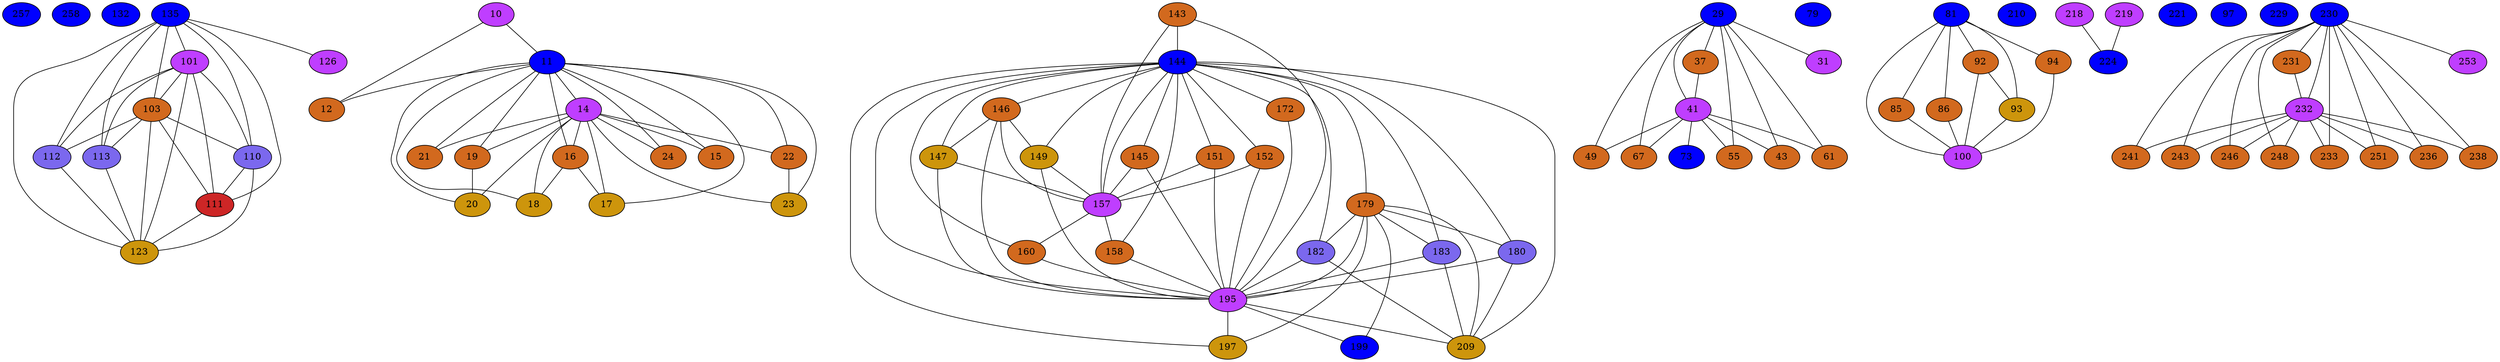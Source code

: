 strict graph {
257[label="257" style=filled fillcolor="blue1"];
258[label="258" style=filled fillcolor="blue1"];
132[label="132" style=filled fillcolor="blue1"];
135[label="135" style=filled fillcolor="blue1"];
135 -- 112
135 -- 113
135 -- 101
135 -- 103
135 -- 123
135 -- 126
135 -- 110
135 -- 111
10[label="10" style=filled fillcolor="darkorchid1"];
10 -- 11
10 -- 12
11[label="11" style=filled fillcolor="blue1"];
11 -- 10
11 -- 12
11 -- 14
11 -- 15
11 -- 16
11 -- 17
11 -- 18
11 -- 19
11 -- 20
11 -- 21
11 -- 22
11 -- 23
11 -- 24
12[label="12" style=filled fillcolor="chocolate"];
12 -- 10
12 -- 11
14[label="14" style=filled fillcolor="darkorchid1"];
14 -- 16
14 -- 17
14 -- 18
14 -- 19
14 -- 20
14 -- 21
14 -- 22
14 -- 23
14 -- 24
14 -- 11
14 -- 15
15[label="15" style=filled fillcolor="chocolate"];
15 -- 11
15 -- 14
143[label="143" style=filled fillcolor="chocolate"];
143 -- 144
143 -- 195
143 -- 157
16[label="16" style=filled fillcolor="chocolate"];
16 -- 17
16 -- 18
16 -- 11
16 -- 14
144[label="144" style=filled fillcolor="blue1"];
144 -- 160
144 -- 195
144 -- 197
144 -- 172
144 -- 143
144 -- 209
144 -- 145
144 -- 146
144 -- 179
144 -- 147
144 -- 180
144 -- 149
144 -- 182
144 -- 183
144 -- 151
144 -- 152
144 -- 157
144 -- 158
17[label="17" style=filled fillcolor="darkgoldenrod3"];
17 -- 16
17 -- 11
17 -- 14
145[label="145" style=filled fillcolor="chocolate"];
145 -- 144
145 -- 195
145 -- 157
18[label="18" style=filled fillcolor="darkgoldenrod3"];
18 -- 16
18 -- 11
18 -- 14
146[label="146" style=filled fillcolor="chocolate"];
146 -- 144
146 -- 147
146 -- 195
146 -- 149
146 -- 157
19[label="19" style=filled fillcolor="chocolate"];
19 -- 20
19 -- 11
19 -- 14
147[label="147" style=filled fillcolor="darkgoldenrod3"];
147 -- 144
147 -- 146
147 -- 195
147 -- 157
20[label="20" style=filled fillcolor="darkgoldenrod3"];
20 -- 19
20 -- 11
20 -- 14
21[label="21" style=filled fillcolor="chocolate"];
21 -- 11
21 -- 14
149[label="149" style=filled fillcolor="darkgoldenrod3"];
149 -- 144
149 -- 146
149 -- 195
149 -- 157
22[label="22" style=filled fillcolor="chocolate"];
22 -- 23
22 -- 11
22 -- 14
23[label="23" style=filled fillcolor="darkgoldenrod3"];
23 -- 22
23 -- 11
23 -- 14
151[label="151" style=filled fillcolor="chocolate"];
151 -- 144
151 -- 195
151 -- 157
24[label="24" style=filled fillcolor="chocolate"];
24 -- 11
24 -- 14
152[label="152" style=filled fillcolor="chocolate"];
152 -- 144
152 -- 195
152 -- 157
29[label="29" style=filled fillcolor="blue1"];
29 -- 49
29 -- 67
29 -- 37
29 -- 55
29 -- 41
29 -- 43
29 -- 61
29 -- 31
157[label="157" style=filled fillcolor="darkorchid1"];
157 -- 160
157 -- 144
157 -- 145
157 -- 146
157 -- 147
157 -- 149
157 -- 151
157 -- 152
157 -- 158
157 -- 143
158[label="158" style=filled fillcolor="chocolate"];
158 -- 144
158 -- 195
158 -- 157
31[label="31" style=filled fillcolor="darkorchid1"];
31 -- 29
160[label="160" style=filled fillcolor="chocolate"];
160 -- 144
160 -- 195
160 -- 157
37[label="37" style=filled fillcolor="chocolate"];
37 -- 41
37 -- 29
41[label="41" style=filled fillcolor="darkorchid1"];
41 -- 49
41 -- 67
41 -- 37
41 -- 55
41 -- 73
41 -- 43
41 -- 61
41 -- 29
43[label="43" style=filled fillcolor="chocolate"];
43 -- 41
43 -- 29
172[label="172" style=filled fillcolor="chocolate"];
172 -- 144
172 -- 195
49[label="49" style=filled fillcolor="chocolate"];
49 -- 41
49 -- 29
179[label="179" style=filled fillcolor="chocolate"];
179 -- 144
179 -- 209
179 -- 195
179 -- 180
179 -- 197
179 -- 182
179 -- 199
179 -- 183
180[label="180" style=filled fillcolor="mediumslateblue"];
180 -- 144
180 -- 209
180 -- 179
180 -- 195
182[label="182" style=filled fillcolor="mediumslateblue"];
182 -- 144
182 -- 209
182 -- 179
182 -- 195
55[label="55" style=filled fillcolor="chocolate"];
55 -- 41
55 -- 29
183[label="183" style=filled fillcolor="mediumslateblue"];
183 -- 144
183 -- 209
183 -- 179
183 -- 195
61[label="61" style=filled fillcolor="chocolate"];
61 -- 41
61 -- 29
67[label="67" style=filled fillcolor="chocolate"];
67 -- 41
67 -- 29
195[label="195" style=filled fillcolor="darkorchid1"];
195 -- 160
195 -- 197
195 -- 199
195 -- 172
195 -- 143
195 -- 144
195 -- 209
195 -- 145
195 -- 146
195 -- 179
195 -- 147
195 -- 180
195 -- 149
195 -- 182
195 -- 183
195 -- 151
195 -- 152
195 -- 158
197[label="197" style=filled fillcolor="darkgoldenrod3"];
197 -- 144
197 -- 179
197 -- 195
199[label="199" style=filled fillcolor="blue1"];
199 -- 179
199 -- 195
73[label="73" style=filled fillcolor="blue1"];
73 -- 41
79[label="79" style=filled fillcolor="blue1"];
81[label="81" style=filled fillcolor="blue1"];
81 -- 100
81 -- 85
81 -- 86
81 -- 92
81 -- 93
81 -- 94
209[label="209" style=filled fillcolor="darkgoldenrod3"];
209 -- 144
209 -- 179
209 -- 195
209 -- 180
209 -- 182
209 -- 183
210[label="210" style=filled fillcolor="blue1"];
85[label="85" style=filled fillcolor="chocolate"];
85 -- 81
85 -- 100
86[label="86" style=filled fillcolor="chocolate"];
86 -- 81
86 -- 100
218[label="218" style=filled fillcolor="darkorchid1"];
218 -- 224
219[label="219" style=filled fillcolor="darkorchid1"];
219 -- 224
92[label="92" style=filled fillcolor="chocolate"];
92 -- 81
92 -- 100
92 -- 93
93[label="93" style=filled fillcolor="darkgoldenrod3"];
93 -- 81
93 -- 100
93 -- 92
221[label="221" style=filled fillcolor="blue1"];
94[label="94" style=filled fillcolor="chocolate"];
94 -- 81
94 -- 100
224[label="224" style=filled fillcolor="blue1"];
224 -- 218
224 -- 219
97[label="97" style=filled fillcolor="blue1"];
100[label="100" style=filled fillcolor="darkorchid1"];
100 -- 81
100 -- 85
100 -- 86
100 -- 92
100 -- 93
100 -- 94
101[label="101" style=filled fillcolor="darkorchid1"];
101 -- 112
101 -- 113
101 -- 135
101 -- 103
101 -- 123
101 -- 110
101 -- 111
229[label="229" style=filled fillcolor="blue1"];
230[label="230" style=filled fillcolor="blue1"];
230 -- 241
230 -- 243
230 -- 246
230 -- 231
230 -- 248
230 -- 232
230 -- 233
230 -- 251
230 -- 236
230 -- 253
230 -- 238
103[label="103" style=filled fillcolor="chocolate"];
103 -- 112
103 -- 113
103 -- 101
103 -- 135
103 -- 123
103 -- 110
103 -- 111
231[label="231" style=filled fillcolor="chocolate"];
231 -- 230
231 -- 232
232[label="232" style=filled fillcolor="darkorchid1"];
232 -- 241
232 -- 243
232 -- 246
232 -- 230
232 -- 231
232 -- 248
232 -- 233
232 -- 251
232 -- 236
232 -- 238
233[label="233" style=filled fillcolor="chocolate"];
233 -- 230
233 -- 232
236[label="236" style=filled fillcolor="chocolate"];
236 -- 230
236 -- 232
110[label="110" style=filled fillcolor="mediumslateblue"];
110 -- 101
110 -- 135
110 -- 103
110 -- 123
110 -- 111
238[label="238" style=filled fillcolor="chocolate"];
238 -- 230
238 -- 232
111[label="111" style=filled fillcolor="firebrick3"];
111 -- 101
111 -- 135
111 -- 103
111 -- 123
111 -- 110
112[label="112" style=filled fillcolor="mediumslateblue"];
112 -- 101
112 -- 135
112 -- 103
112 -- 123
113[label="113" style=filled fillcolor="mediumslateblue"];
113 -- 101
113 -- 135
113 -- 103
113 -- 123
241[label="241" style=filled fillcolor="chocolate"];
241 -- 230
241 -- 232
243[label="243" style=filled fillcolor="chocolate"];
243 -- 230
243 -- 232
246[label="246" style=filled fillcolor="chocolate"];
246 -- 230
246 -- 232
248[label="248" style=filled fillcolor="chocolate"];
248 -- 230
248 -- 232
123[label="123" style=filled fillcolor="darkgoldenrod3"];
123 -- 112
123 -- 113
123 -- 101
123 -- 135
123 -- 103
123 -- 110
123 -- 111
251[label="251" style=filled fillcolor="chocolate"];
251 -- 230
251 -- 232
253[label="253" style=filled fillcolor="darkorchid1"];
253 -- 230
126[label="126" style=filled fillcolor="darkorchid1"];
126 -- 135
}